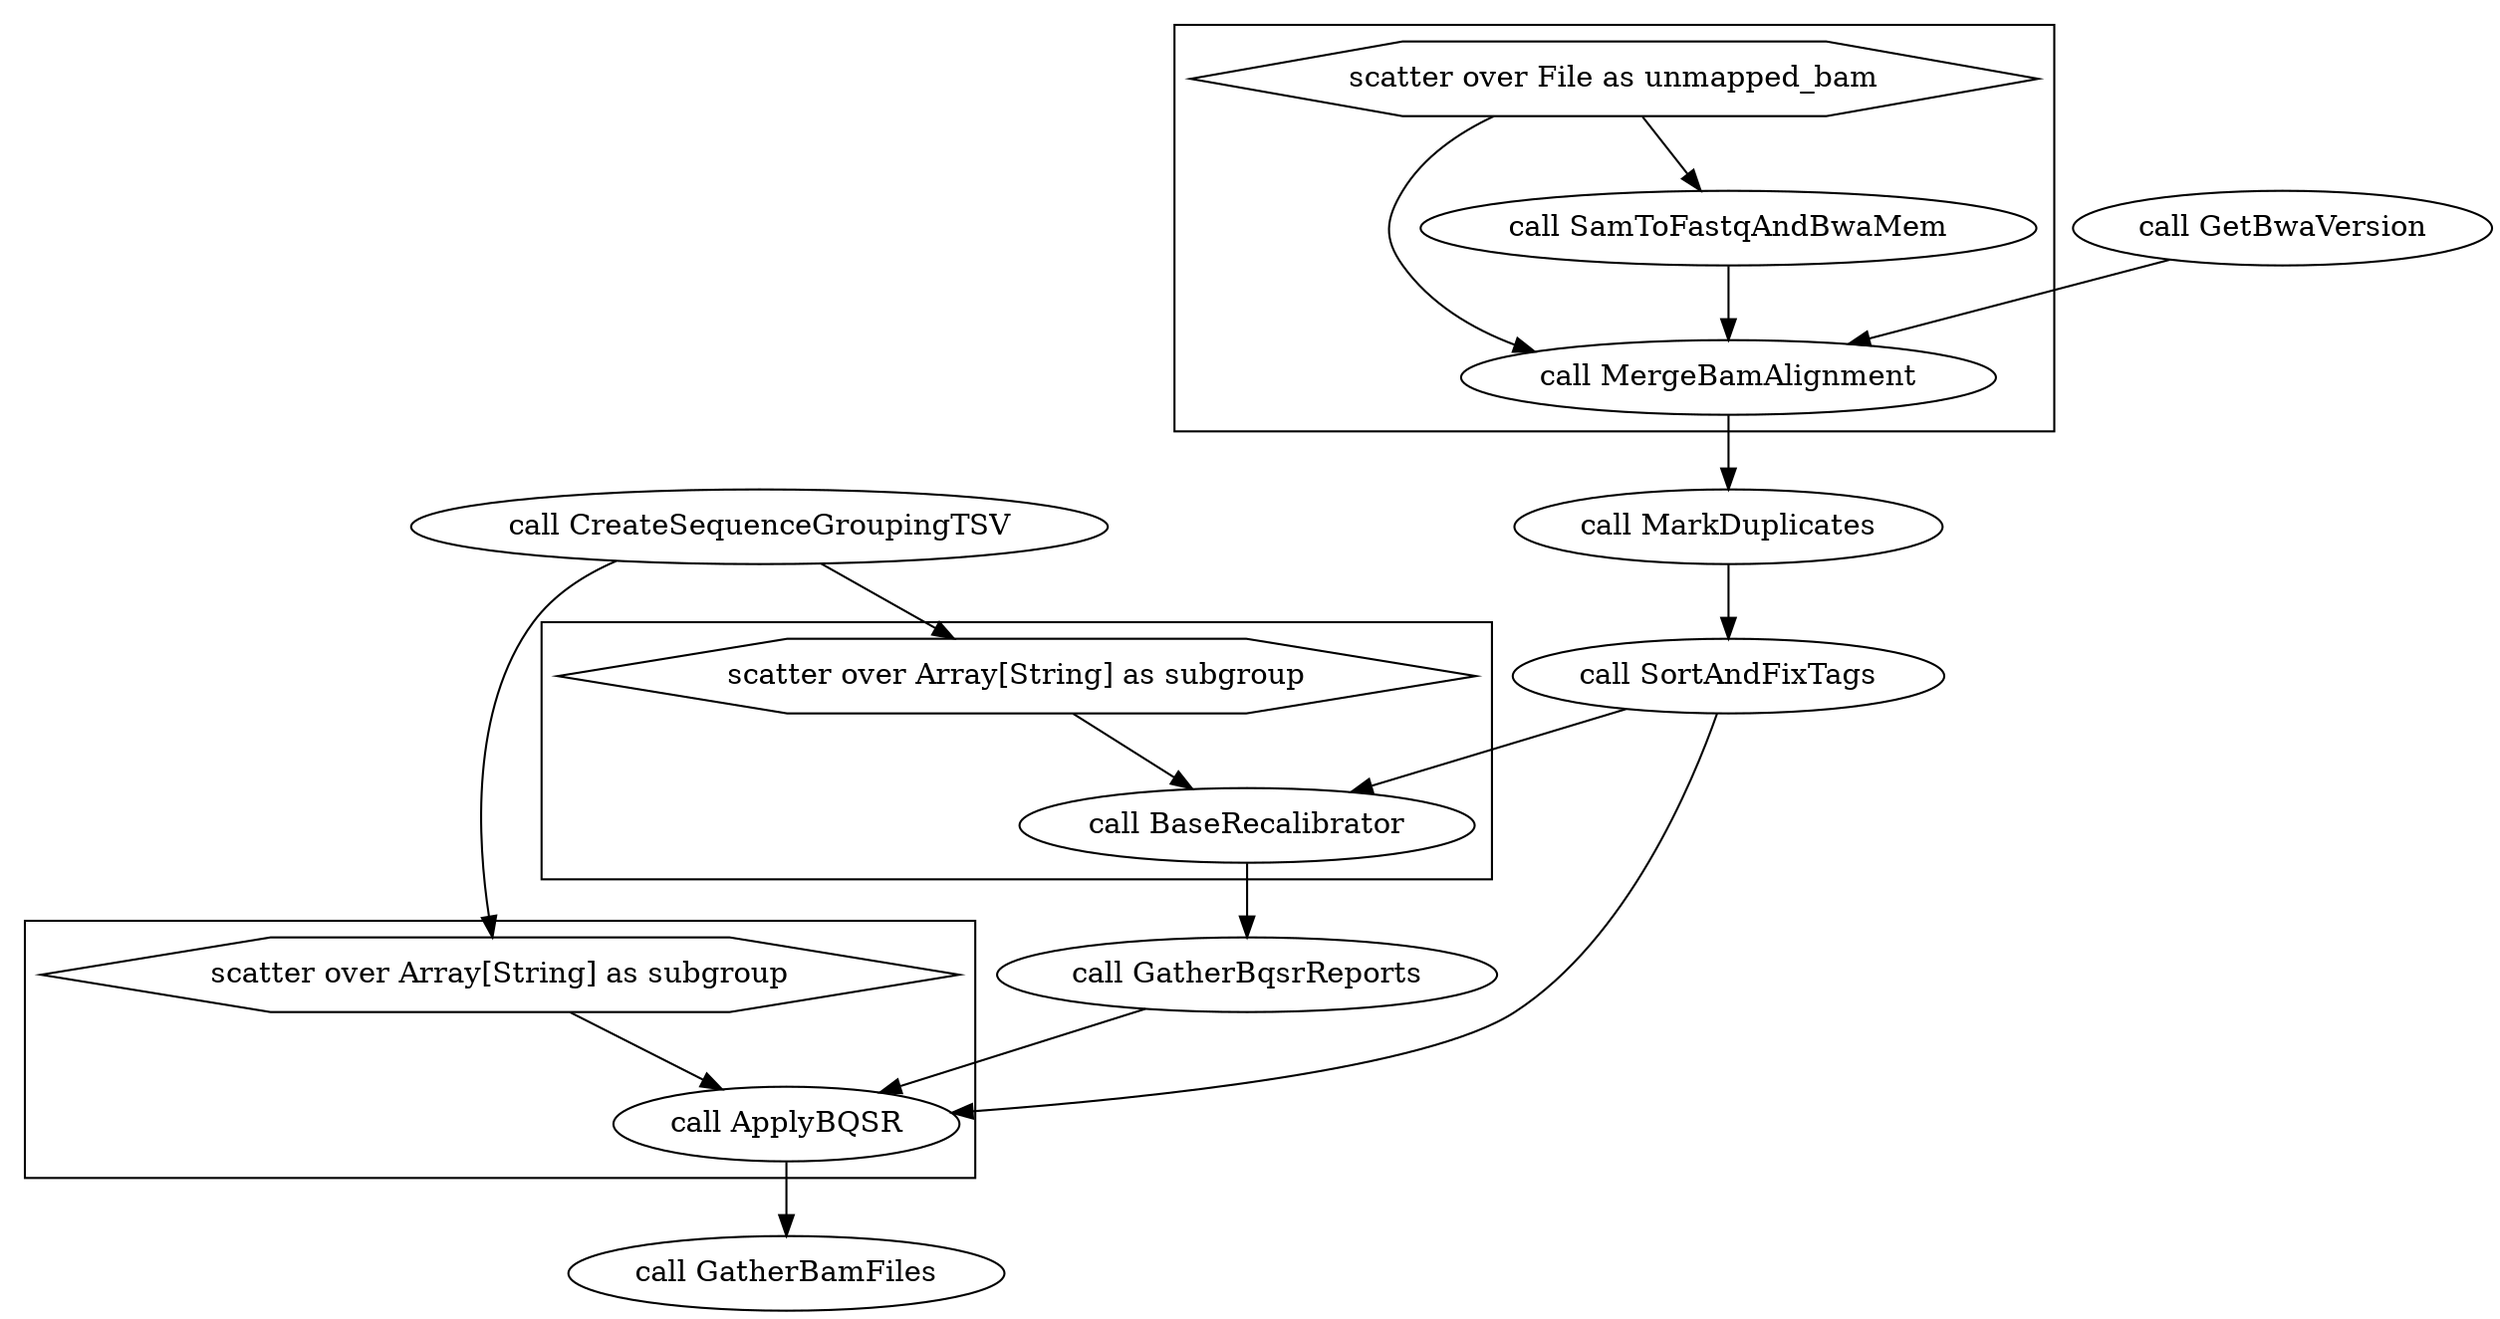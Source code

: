 digraph PreProcessingForVariantDiscovery_GATK4 {
  #rankdir=LR;
  compound=true;

  # Links
  SCATTER_1_VARIABLE_unmapped_bam -> CALL_MergeBamAlignment
  CALL_SortAndFixTags -> CALL_BaseRecalibrator
  SCATTER_2_VARIABLE_subgroup -> CALL_ApplyBQSR
  CALL_CreateSequenceGroupingTSV -> SCATTER_2_VARIABLE_subgroup
  CALL_GatherBqsrReports -> CALL_ApplyBQSR
  CALL_SortAndFixTags -> CALL_ApplyBQSR
  CALL_CreateSequenceGroupingTSV -> SCATTER_0_VARIABLE_subgroup
  CALL_MergeBamAlignment -> CALL_MarkDuplicates
  SCATTER_1_VARIABLE_unmapped_bam -> CALL_SamToFastqAndBwaMem
  CALL_GetBwaVersion -> CALL_MergeBamAlignment
  CALL_ApplyBQSR -> CALL_GatherBamFiles
  CALL_MarkDuplicates -> CALL_SortAndFixTags
  CALL_BaseRecalibrator -> CALL_GatherBqsrReports
  SCATTER_0_VARIABLE_subgroup -> CALL_BaseRecalibrator
  CALL_SamToFastqAndBwaMem -> CALL_MergeBamAlignment

  # Nodes
  CALL_SortAndFixTags [label="call SortAndFixTags"]
  subgraph cluster_1 {
    style="filled,solid";
    fillcolor=white;
    CALL_SamToFastqAndBwaMem [label="call SamToFastqAndBwaMem"]
    CALL_MergeBamAlignment [label="call MergeBamAlignment"]
    SCATTER_1_VARIABLE_unmapped_bam [shape="hexagon" label="scatter over File as unmapped_bam"]
  }
  CALL_GetBwaVersion [label="call GetBwaVersion"]
  CALL_GatherBamFiles [label="call GatherBamFiles"]
  subgraph cluster_2 {
    style="filled,solid";
    fillcolor=white;
    CALL_ApplyBQSR [label="call ApplyBQSR"]
    SCATTER_2_VARIABLE_subgroup [shape="hexagon" label="scatter over Array[String] as subgroup"]
  }
  CALL_MarkDuplicates [label="call MarkDuplicates"]
  CALL_CreateSequenceGroupingTSV [label="call CreateSequenceGroupingTSV"]
  subgraph cluster_0 {
    style="filled,solid";
    fillcolor=white;
    CALL_BaseRecalibrator [label="call BaseRecalibrator"]
    SCATTER_0_VARIABLE_subgroup [shape="hexagon" label="scatter over Array[String] as subgroup"]
  }
  CALL_GatherBqsrReports [label="call GatherBqsrReports"]
}
